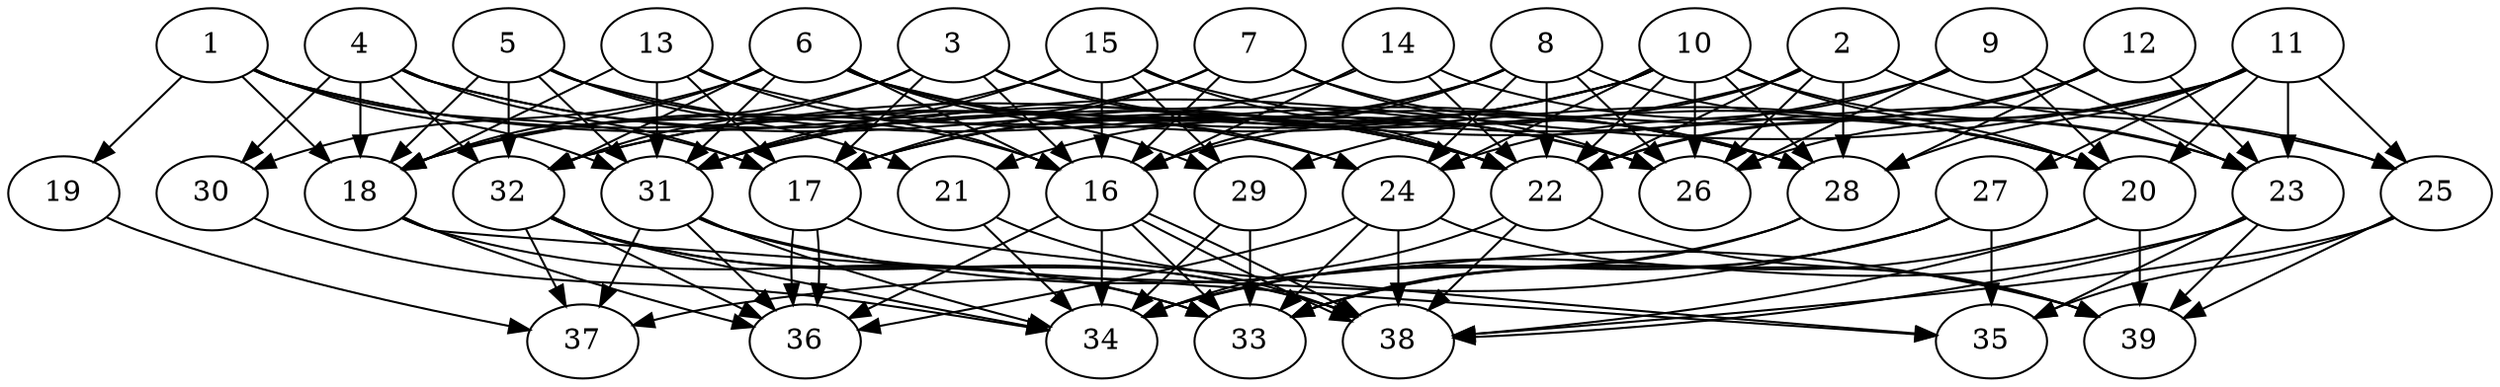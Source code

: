 // DAG (tier=3-complex, mode=compute, n=39, ccr=0.499, fat=0.806, density=0.616, regular=0.365, jump=0.202, mindata=1048576, maxdata=16777216)
// DAG automatically generated by daggen at Sun Aug 24 16:33:34 2025
// /home/ermia/Project/Environments/daggen/bin/daggen --dot --ccr 0.499 --fat 0.806 --regular 0.365 --density 0.616 --jump 0.202 --mindata 1048576 --maxdata 16777216 -n 39 
digraph G {
  1 [size="74046822776070000", alpha="0.15", expect_size="37023411388035000"]
  1 -> 17 [size ="1162888198750208"]
  1 -> 18 [size ="1162888198750208"]
  1 -> 19 [size ="1162888198750208"]
  1 -> 22 [size ="1162888198750208"]
  1 -> 24 [size ="1162888198750208"]
  1 -> 31 [size ="1162888198750208"]
  2 [size="435174071569596", alpha="0.00", expect_size="217587035784798"]
  2 -> 17 [size ="15424435519488"]
  2 -> 22 [size ="15424435519488"]
  2 -> 25 [size ="15424435519488"]
  2 -> 26 [size ="15424435519488"]
  2 -> 28 [size ="15424435519488"]
  2 -> 29 [size ="15424435519488"]
  3 [size="45875398577237952", alpha="0.16", expect_size="22937699288618976"]
  3 -> 16 [size ="1518422907158528"]
  3 -> 17 [size ="1518422907158528"]
  3 -> 18 [size ="1518422907158528"]
  3 -> 20 [size ="1518422907158528"]
  3 -> 22 [size ="1518422907158528"]
  3 -> 32 [size ="1518422907158528"]
  4 [size="25361382706935084", alpha="0.05", expect_size="12680691353467542"]
  4 -> 17 [size ="58686911283200"]
  4 -> 18 [size ="58686911283200"]
  4 -> 22 [size ="58686911283200"]
  4 -> 26 [size ="58686911283200"]
  4 -> 30 [size ="58686911283200"]
  4 -> 32 [size ="58686911283200"]
  5 [size="20171820567633252", alpha="0.15", expect_size="10085910283816626"]
  5 -> 16 [size ="441291187945472"]
  5 -> 18 [size ="441291187945472"]
  5 -> 21 [size ="441291187945472"]
  5 -> 28 [size ="441291187945472"]
  5 -> 31 [size ="441291187945472"]
  5 -> 32 [size ="441291187945472"]
  6 [size="80567404263028608", alpha="0.09", expect_size="40283702131514304"]
  6 -> 16 [size ="2083542322380800"]
  6 -> 18 [size ="2083542322380800"]
  6 -> 20 [size ="2083542322380800"]
  6 -> 24 [size ="2083542322380800"]
  6 -> 26 [size ="2083542322380800"]
  6 -> 29 [size ="2083542322380800"]
  6 -> 30 [size ="2083542322380800"]
  6 -> 31 [size ="2083542322380800"]
  6 -> 32 [size ="2083542322380800"]
  7 [size="3029081963847583744", alpha="0.17", expect_size="1514540981923791872"]
  7 -> 16 [size ="1059608034541568"]
  7 -> 17 [size ="1059608034541568"]
  7 -> 26 [size ="1059608034541568"]
  7 -> 28 [size ="1059608034541568"]
  7 -> 31 [size ="1059608034541568"]
  8 [size="4914185990820294", alpha="0.20", expect_size="2457092995410147"]
  8 -> 16 [size ="261097445654528"]
  8 -> 17 [size ="261097445654528"]
  8 -> 21 [size ="261097445654528"]
  8 -> 22 [size ="261097445654528"]
  8 -> 23 [size ="261097445654528"]
  8 -> 24 [size ="261097445654528"]
  8 -> 26 [size ="261097445654528"]
  9 [size="144063680310951664", alpha="0.04", expect_size="72031840155475832"]
  9 -> 20 [size ="127721623519232"]
  9 -> 23 [size ="127721623519232"]
  9 -> 24 [size ="127721623519232"]
  9 -> 26 [size ="127721623519232"]
  9 -> 32 [size ="127721623519232"]
  10 [size="2497705909258437120", alpha="0.10", expect_size="1248852954629218560"]
  10 -> 17 [size ="1095353638060032"]
  10 -> 20 [size ="1095353638060032"]
  10 -> 22 [size ="1095353638060032"]
  10 -> 23 [size ="1095353638060032"]
  10 -> 24 [size ="1095353638060032"]
  10 -> 26 [size ="1095353638060032"]
  10 -> 28 [size ="1095353638060032"]
  10 -> 31 [size ="1095353638060032"]
  10 -> 32 [size ="1095353638060032"]
  11 [size="147338692195089824", alpha="0.05", expect_size="73669346097544912"]
  11 -> 20 [size ="69578470195200"]
  11 -> 22 [size ="69578470195200"]
  11 -> 23 [size ="69578470195200"]
  11 -> 25 [size ="69578470195200"]
  11 -> 26 [size ="69578470195200"]
  11 -> 27 [size ="69578470195200"]
  11 -> 28 [size ="69578470195200"]
  11 -> 31 [size ="69578470195200"]
  12 [size="2677017994162477056", alpha="0.04", expect_size="1338508997081238528"]
  12 -> 16 [size ="1400496904470528"]
  12 -> 22 [size ="1400496904470528"]
  12 -> 23 [size ="1400496904470528"]
  12 -> 28 [size ="1400496904470528"]
  13 [size="3518706709151511", alpha="0.04", expect_size="1759353354575755"]
  13 -> 16 [size ="200917529919488"]
  13 -> 17 [size ="200917529919488"]
  13 -> 18 [size ="200917529919488"]
  13 -> 28 [size ="200917529919488"]
  13 -> 31 [size ="200917529919488"]
  14 [size="1876377786554253312000", alpha="0.08", expect_size="938188893277126656000"]
  14 -> 16 [size ="1217036235571200"]
  14 -> 18 [size ="1217036235571200"]
  14 -> 20 [size ="1217036235571200"]
  14 -> 22 [size ="1217036235571200"]
  15 [size="4559973037416608956416", alpha="0.06", expect_size="2279986518708304478208"]
  15 -> 16 [size ="2199875840114688"]
  15 -> 18 [size ="2199875840114688"]
  15 -> 22 [size ="2199875840114688"]
  15 -> 25 [size ="2199875840114688"]
  15 -> 29 [size ="2199875840114688"]
  15 -> 31 [size ="2199875840114688"]
  16 [size="705274307423674752", alpha="0.16", expect_size="352637153711837376"]
  16 -> 33 [size ="907137366622208"]
  16 -> 34 [size ="907137366622208"]
  16 -> 36 [size ="907137366622208"]
  16 -> 38 [size ="907137366622208"]
  16 -> 38 [size ="907137366622208"]
  17 [size="604239236280021417984", alpha="0.03", expect_size="302119618140010708992"]
  17 -> 35 [size ="571780406181888"]
  17 -> 36 [size ="571780406181888"]
  17 -> 36 [size ="571780406181888"]
  18 [size="2169437924472297357312", alpha="0.18", expect_size="1084718962236148678656"]
  18 -> 33 [size ="1340668706291712"]
  18 -> 35 [size ="1340668706291712"]
  18 -> 36 [size ="1340668706291712"]
  19 [size="4139406191878995968000", alpha="0.15", expect_size="2069703095939497984000"]
  19 -> 37 [size ="2062443295539200"]
  20 [size="26136885216523356", alpha="0.15", expect_size="13068442608261678"]
  20 -> 33 [size ="662671040970752"]
  20 -> 38 [size ="662671040970752"]
  20 -> 39 [size ="662671040970752"]
  21 [size="1977208315124627013632", alpha="0.09", expect_size="988604157562313506816"]
  21 -> 34 [size ="1260254545313792"]
  21 -> 38 [size ="1260254545313792"]
  22 [size="77103989566997584", alpha="0.17", expect_size="38551994783498792"]
  22 -> 34 [size ="1766868754890752"]
  22 -> 38 [size ="1766868754890752"]
  22 -> 39 [size ="1766868754890752"]
  23 [size="12149747703814762", alpha="0.13", expect_size="6074873851907381"]
  23 -> 34 [size ="28585993699328"]
  23 -> 35 [size ="28585993699328"]
  23 -> 38 [size ="28585993699328"]
  23 -> 39 [size ="28585993699328"]
  24 [size="189199934639899104", alpha="0.13", expect_size="94599967319949552"]
  24 -> 33 [size ="134083543826432"]
  24 -> 36 [size ="134083543826432"]
  24 -> 38 [size ="134083543826432"]
  24 -> 39 [size ="134083543826432"]
  25 [size="577846349666971549696", alpha="0.04", expect_size="288923174833485774848"]
  25 -> 35 [size ="555006713397248"]
  25 -> 38 [size ="555006713397248"]
  25 -> 39 [size ="555006713397248"]
  26 [size="1658721111359094784000", alpha="0.13", expect_size="829360555679547392000"]
  27 [size="346850532408971456", alpha="0.18", expect_size="173425266204485728"]
  27 -> 33 [size ="396608151748608"]
  27 -> 34 [size ="396608151748608"]
  27 -> 35 [size ="396608151748608"]
  27 -> 37 [size ="396608151748608"]
  28 [size="2212970510273451393024", alpha="0.10", expect_size="1106485255136725696512"]
  28 -> 33 [size ="1358544091742208"]
  28 -> 34 [size ="1358544091742208"]
  29 [size="2798483399537710", alpha="0.20", expect_size="1399241699768855"]
  29 -> 33 [size ="64457929654272"]
  29 -> 34 [size ="64457929654272"]
  30 [size="510520727337778048", alpha="0.06", expect_size="255260363668889024"]
  30 -> 34 [size ="222746139164672"]
  31 [size="2645331516025139625984", alpha="0.00", expect_size="1322665758012569812992"]
  31 -> 34 [size ="1530183064485888"]
  31 -> 36 [size ="1530183064485888"]
  31 -> 37 [size ="1530183064485888"]
  31 -> 38 [size ="1530183064485888"]
  31 -> 39 [size ="1530183064485888"]
  32 [size="502329436328928739328", alpha="0.18", expect_size="251164718164464369664"]
  32 -> 33 [size ="505532490186752"]
  32 -> 34 [size ="505532490186752"]
  32 -> 36 [size ="505532490186752"]
  32 -> 37 [size ="505532490186752"]
  32 -> 38 [size ="505532490186752"]
  33 [size="3699779151478900391936", alpha="0.12", expect_size="1849889575739450195968"]
  34 [size="3865327829578598580224", alpha="0.06", expect_size="1932663914789299290112"]
  35 [size="19649702358051984", alpha="0.04", expect_size="9824851179025992"]
  36 [size="3403809588003209216000", alpha="0.00", expect_size="1701904794001604608000"]
  37 [size="26472194781933200", alpha="0.15", expect_size="13236097390966600"]
  38 [size="367347216860122710016", alpha="0.04", expect_size="183673608430061355008"]
  39 [size="3111603982958835269632", alpha="0.06", expect_size="1555801991479417634816"]
}